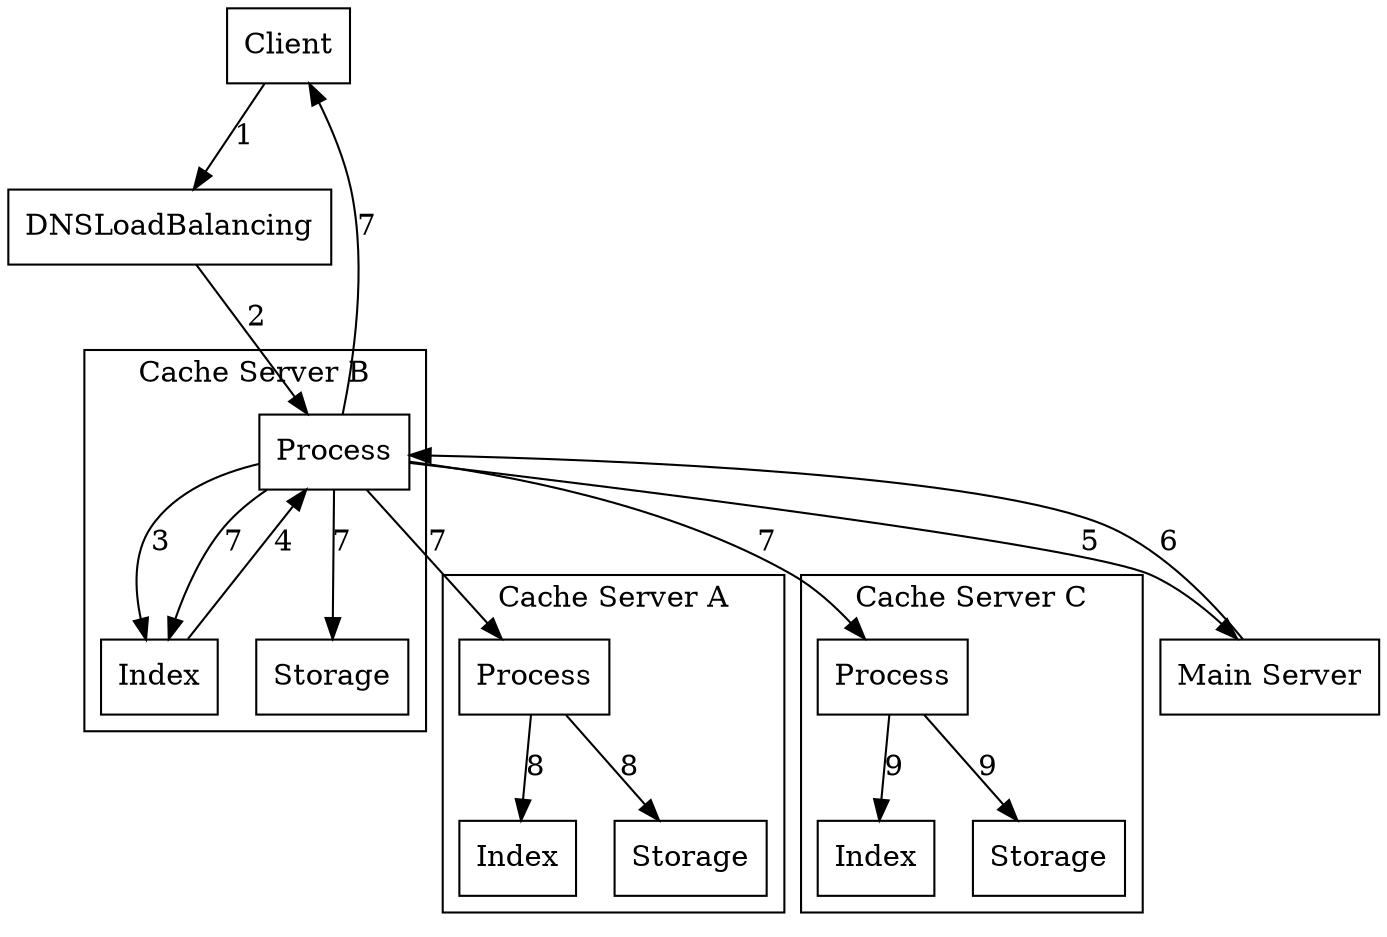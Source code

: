 
digraph G {
  newrank=true;
    Client [shape=box];
    DNSLoadBalancing[shape=box];


    subgraph clusterCacheA{
      label="Cache Server A";
      ProcessA[label="Process", shape=box];
      IndexA[label="Index", shape=box];
      StorageA[label="Storage", shape=box];
    }
    subgraph clusterCacheB{
      label="Cache Server B";
      ProcessB[label="Process", shape=box];
      IndexB[label="Index", shape=box];
      StorageB[label="Storage", shape=box];
    }
    subgraph clusterCacheC{
      label="Cache Server C";
      ProcessC[label="Process", shape=box];
      IndexC[label="Index", shape=box];
      StorageC[label="Storage", shape=box];
    }


    Client->DNSLoadBalancing[label=1];
    DNSLoadBalancing->ProcessB[label=2];
    ProcessB->IndexB[label=3];
    IndexB->ProcessB[label=4];
    ProcessB->MainServer[label=5];
    MainServer->ProcessB[label=6];
    ProcessB->{
      Client;
      IndexB;
      StorageB;
      ProcessA;
      ProcessC
      }[label=7];
    ProcessA->{IndexA; StorageA}[label=8];
    ProcessC->{IndexC; StorageC}[label=9]


    {rank=same; ProcessA;  ProcessC}

    MainServer[label="Main Server", shape=box];
  }
